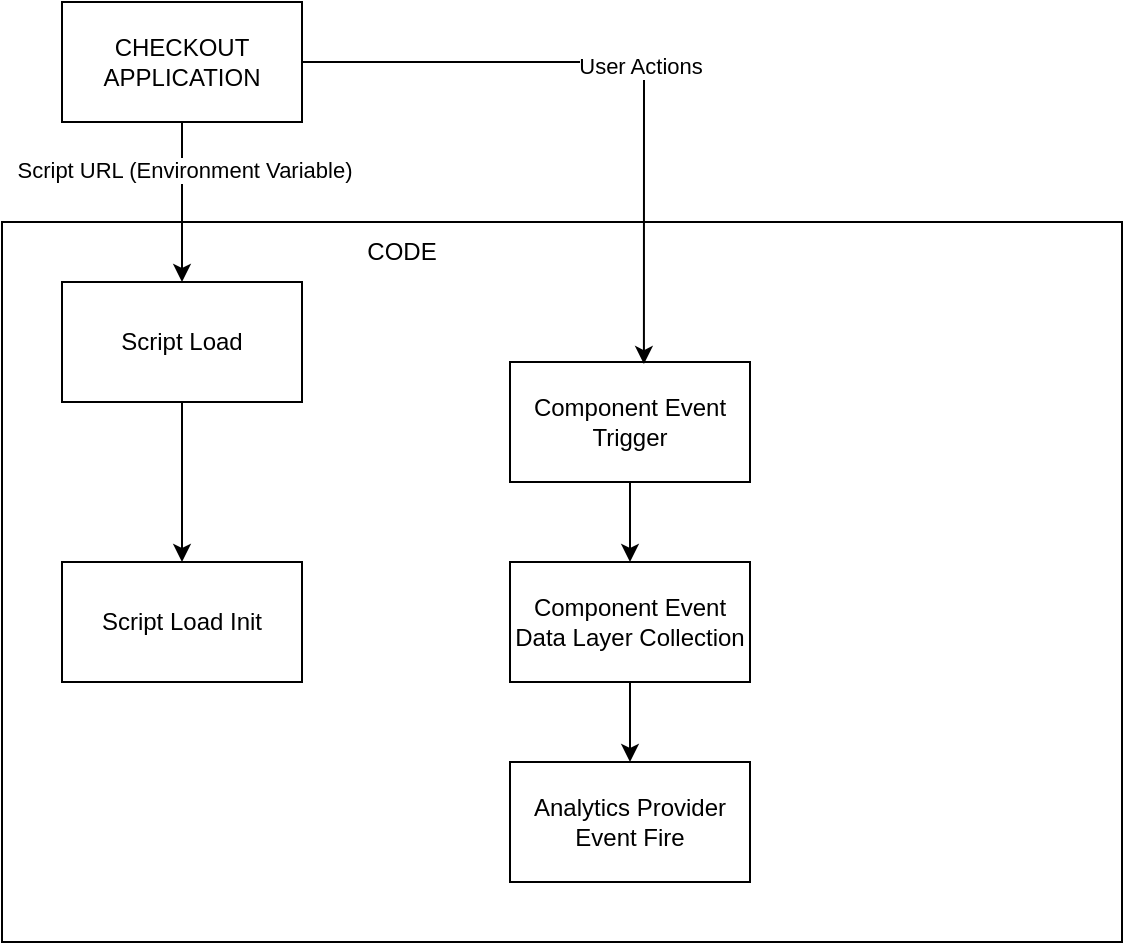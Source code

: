 <mxfile version="26.1.0">
  <diagram name="Page-1" id="Lb7tBCZtK9mgpYrjjlky">
    <mxGraphModel dx="1314" dy="753" grid="1" gridSize="10" guides="1" tooltips="1" connect="1" arrows="1" fold="1" page="1" pageScale="1" pageWidth="827" pageHeight="1169" math="0" shadow="0">
      <root>
        <mxCell id="0" />
        <mxCell id="1" parent="0" />
        <mxCell id="0Q0jQxg_W3pybew-3Bnd-11" value="" style="rounded=0;whiteSpace=wrap;html=1;fillColor=none;" vertex="1" parent="1">
          <mxGeometry x="160" y="240" width="560" height="360" as="geometry" />
        </mxCell>
        <mxCell id="0Q0jQxg_W3pybew-3Bnd-3" value="" style="edgeStyle=orthogonalEdgeStyle;rounded=0;orthogonalLoop=1;jettySize=auto;html=1;" edge="1" parent="1" source="0Q0jQxg_W3pybew-3Bnd-1" target="0Q0jQxg_W3pybew-3Bnd-2">
          <mxGeometry relative="1" as="geometry" />
        </mxCell>
        <mxCell id="0Q0jQxg_W3pybew-3Bnd-12" value="Script URL (Environment Variable)" style="edgeLabel;html=1;align=center;verticalAlign=middle;resizable=0;points=[];" vertex="1" connectable="0" parent="0Q0jQxg_W3pybew-3Bnd-3">
          <mxGeometry x="-0.4" y="1" relative="1" as="geometry">
            <mxPoint as="offset" />
          </mxGeometry>
        </mxCell>
        <mxCell id="0Q0jQxg_W3pybew-3Bnd-1" value="CHECKOUT&lt;br&gt;APPLICATION" style="rounded=0;whiteSpace=wrap;html=1;" vertex="1" parent="1">
          <mxGeometry x="190" y="130" width="120" height="60" as="geometry" />
        </mxCell>
        <mxCell id="0Q0jQxg_W3pybew-3Bnd-5" value="" style="edgeStyle=orthogonalEdgeStyle;rounded=0;orthogonalLoop=1;jettySize=auto;html=1;" edge="1" parent="1" source="0Q0jQxg_W3pybew-3Bnd-2" target="0Q0jQxg_W3pybew-3Bnd-4">
          <mxGeometry relative="1" as="geometry" />
        </mxCell>
        <mxCell id="0Q0jQxg_W3pybew-3Bnd-2" value="Script Load" style="rounded=0;whiteSpace=wrap;html=1;" vertex="1" parent="1">
          <mxGeometry x="190" y="270" width="120" height="60" as="geometry" />
        </mxCell>
        <mxCell id="0Q0jQxg_W3pybew-3Bnd-4" value="Script Load Init" style="rounded=0;whiteSpace=wrap;html=1;" vertex="1" parent="1">
          <mxGeometry x="190" y="410" width="120" height="60" as="geometry" />
        </mxCell>
        <mxCell id="0Q0jQxg_W3pybew-3Bnd-13" style="edgeStyle=orthogonalEdgeStyle;rounded=0;orthogonalLoop=1;jettySize=auto;html=1;entryX=0.5;entryY=0;entryDx=0;entryDy=0;" edge="1" parent="1" source="0Q0jQxg_W3pybew-3Bnd-8" target="0Q0jQxg_W3pybew-3Bnd-9">
          <mxGeometry relative="1" as="geometry" />
        </mxCell>
        <mxCell id="0Q0jQxg_W3pybew-3Bnd-8" value="Component Event Trigger" style="rounded=0;whiteSpace=wrap;html=1;" vertex="1" parent="1">
          <mxGeometry x="414" y="310" width="120" height="60" as="geometry" />
        </mxCell>
        <mxCell id="0Q0jQxg_W3pybew-3Bnd-14" style="edgeStyle=orthogonalEdgeStyle;rounded=0;orthogonalLoop=1;jettySize=auto;html=1;entryX=0.5;entryY=0;entryDx=0;entryDy=0;" edge="1" parent="1" source="0Q0jQxg_W3pybew-3Bnd-9" target="0Q0jQxg_W3pybew-3Bnd-10">
          <mxGeometry relative="1" as="geometry" />
        </mxCell>
        <mxCell id="0Q0jQxg_W3pybew-3Bnd-9" value="Component Event Data Layer Collection" style="rounded=0;whiteSpace=wrap;html=1;" vertex="1" parent="1">
          <mxGeometry x="414" y="410" width="120" height="60" as="geometry" />
        </mxCell>
        <mxCell id="0Q0jQxg_W3pybew-3Bnd-10" value="Analytics Provider Event Fire" style="rounded=0;whiteSpace=wrap;html=1;" vertex="1" parent="1">
          <mxGeometry x="414" y="510" width="120" height="60" as="geometry" />
        </mxCell>
        <mxCell id="0Q0jQxg_W3pybew-3Bnd-15" style="edgeStyle=orthogonalEdgeStyle;rounded=0;orthogonalLoop=1;jettySize=auto;html=1;entryX=0.558;entryY=0.017;entryDx=0;entryDy=0;entryPerimeter=0;" edge="1" parent="1" source="0Q0jQxg_W3pybew-3Bnd-1" target="0Q0jQxg_W3pybew-3Bnd-8">
          <mxGeometry relative="1" as="geometry" />
        </mxCell>
        <mxCell id="0Q0jQxg_W3pybew-3Bnd-16" value="User Actions" style="edgeLabel;html=1;align=center;verticalAlign=middle;resizable=0;points=[];" vertex="1" connectable="0" parent="0Q0jQxg_W3pybew-3Bnd-15">
          <mxGeometry x="0.074" y="-2" relative="1" as="geometry">
            <mxPoint as="offset" />
          </mxGeometry>
        </mxCell>
        <mxCell id="0Q0jQxg_W3pybew-3Bnd-17" value="CODE" style="text;html=1;align=center;verticalAlign=middle;whiteSpace=wrap;rounded=0;" vertex="1" parent="1">
          <mxGeometry x="330" y="240" width="60" height="30" as="geometry" />
        </mxCell>
      </root>
    </mxGraphModel>
  </diagram>
</mxfile>
